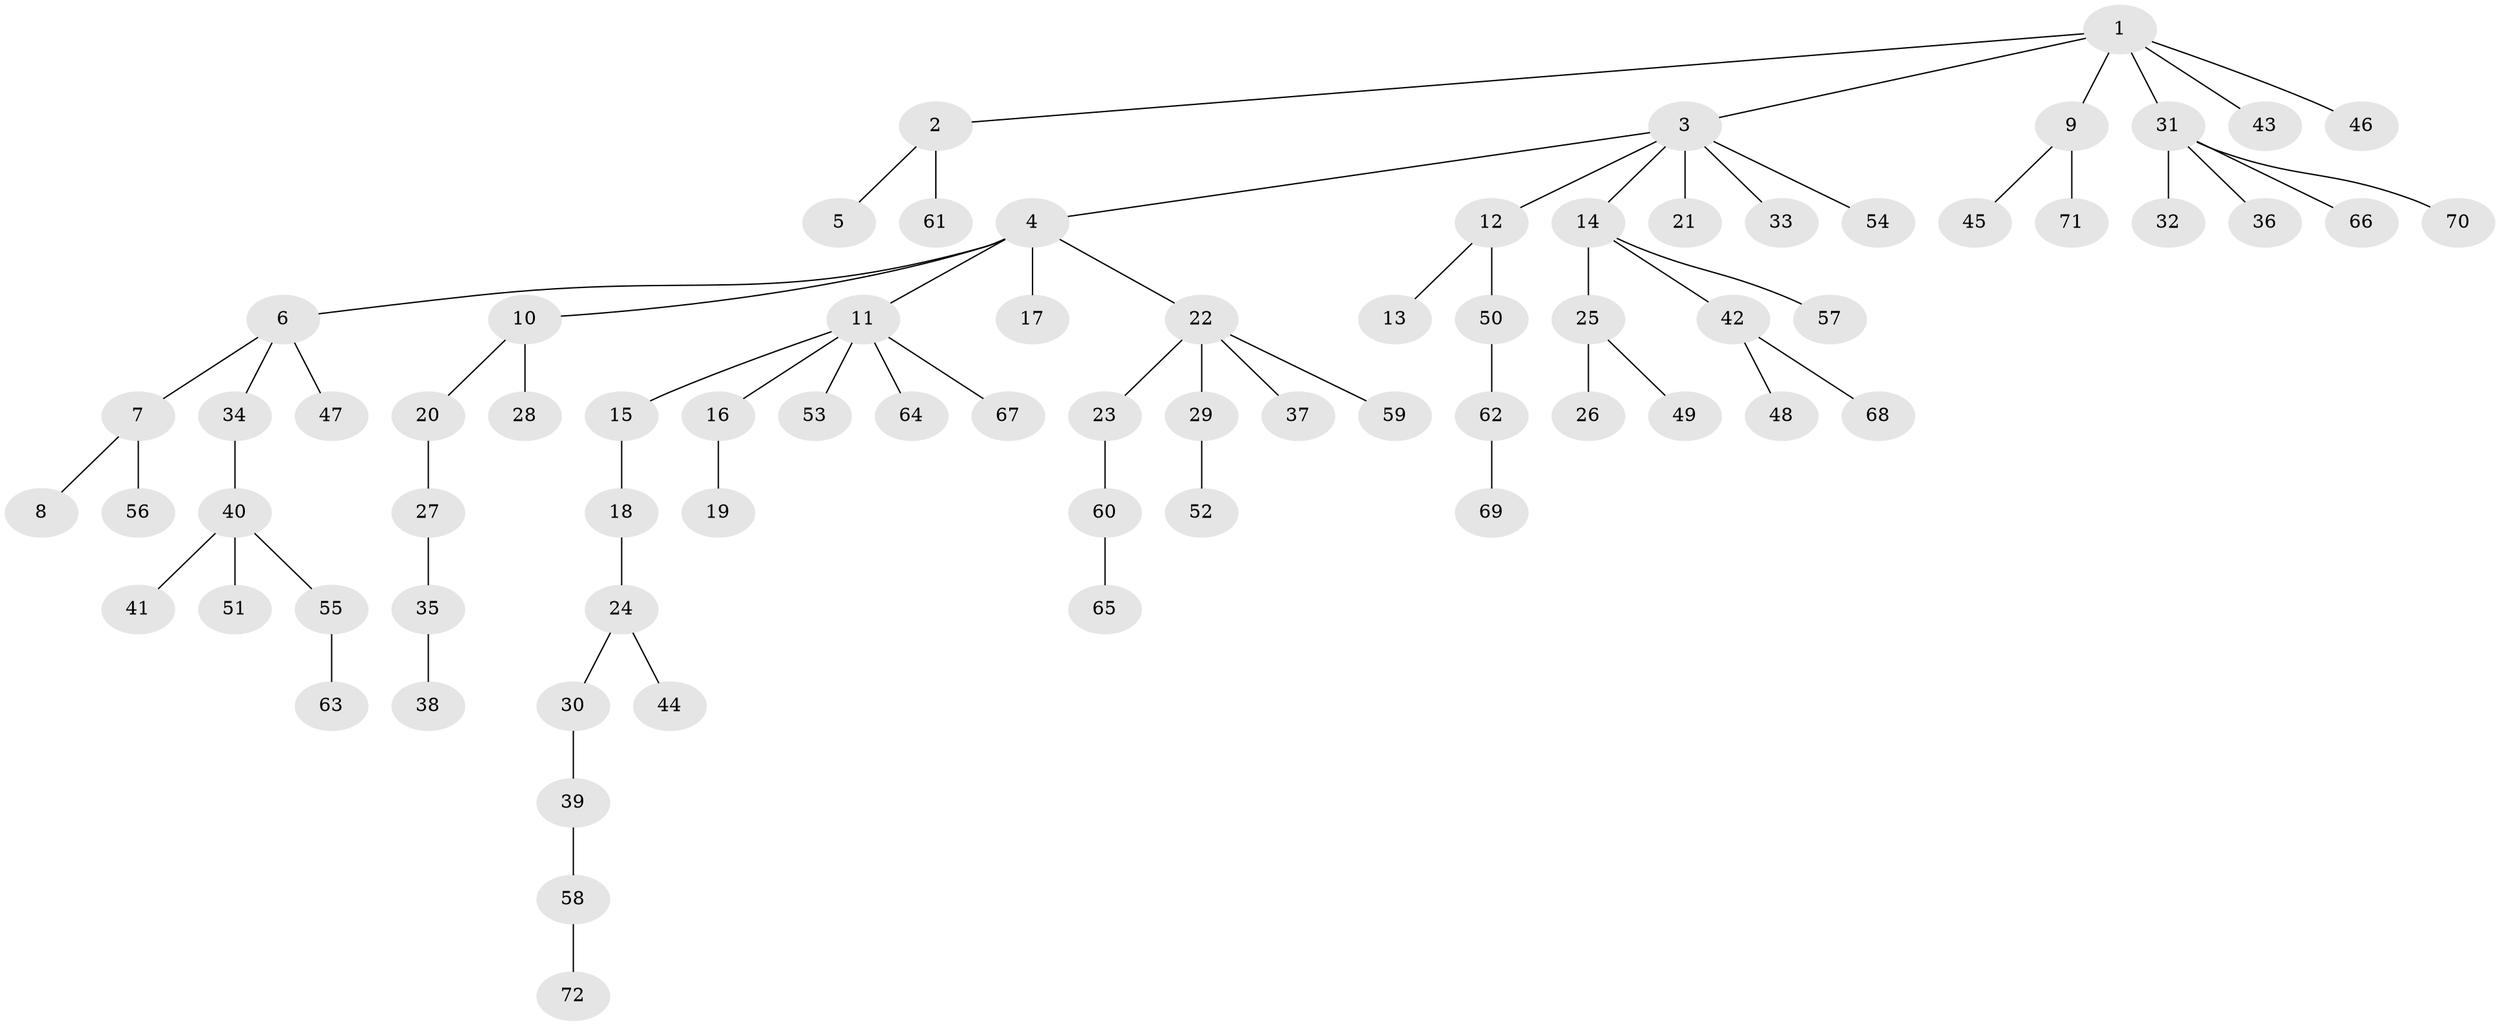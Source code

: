 // Generated by graph-tools (version 1.1) at 2025/02/03/09/25 03:02:16]
// undirected, 72 vertices, 71 edges
graph export_dot {
graph [start="1"]
  node [color=gray90,style=filled];
  1;
  2;
  3;
  4;
  5;
  6;
  7;
  8;
  9;
  10;
  11;
  12;
  13;
  14;
  15;
  16;
  17;
  18;
  19;
  20;
  21;
  22;
  23;
  24;
  25;
  26;
  27;
  28;
  29;
  30;
  31;
  32;
  33;
  34;
  35;
  36;
  37;
  38;
  39;
  40;
  41;
  42;
  43;
  44;
  45;
  46;
  47;
  48;
  49;
  50;
  51;
  52;
  53;
  54;
  55;
  56;
  57;
  58;
  59;
  60;
  61;
  62;
  63;
  64;
  65;
  66;
  67;
  68;
  69;
  70;
  71;
  72;
  1 -- 2;
  1 -- 3;
  1 -- 9;
  1 -- 31;
  1 -- 43;
  1 -- 46;
  2 -- 5;
  2 -- 61;
  3 -- 4;
  3 -- 12;
  3 -- 14;
  3 -- 21;
  3 -- 33;
  3 -- 54;
  4 -- 6;
  4 -- 10;
  4 -- 11;
  4 -- 17;
  4 -- 22;
  6 -- 7;
  6 -- 34;
  6 -- 47;
  7 -- 8;
  7 -- 56;
  9 -- 45;
  9 -- 71;
  10 -- 20;
  10 -- 28;
  11 -- 15;
  11 -- 16;
  11 -- 53;
  11 -- 64;
  11 -- 67;
  12 -- 13;
  12 -- 50;
  14 -- 25;
  14 -- 42;
  14 -- 57;
  15 -- 18;
  16 -- 19;
  18 -- 24;
  20 -- 27;
  22 -- 23;
  22 -- 29;
  22 -- 37;
  22 -- 59;
  23 -- 60;
  24 -- 30;
  24 -- 44;
  25 -- 26;
  25 -- 49;
  27 -- 35;
  29 -- 52;
  30 -- 39;
  31 -- 32;
  31 -- 36;
  31 -- 66;
  31 -- 70;
  34 -- 40;
  35 -- 38;
  39 -- 58;
  40 -- 41;
  40 -- 51;
  40 -- 55;
  42 -- 48;
  42 -- 68;
  50 -- 62;
  55 -- 63;
  58 -- 72;
  60 -- 65;
  62 -- 69;
}
